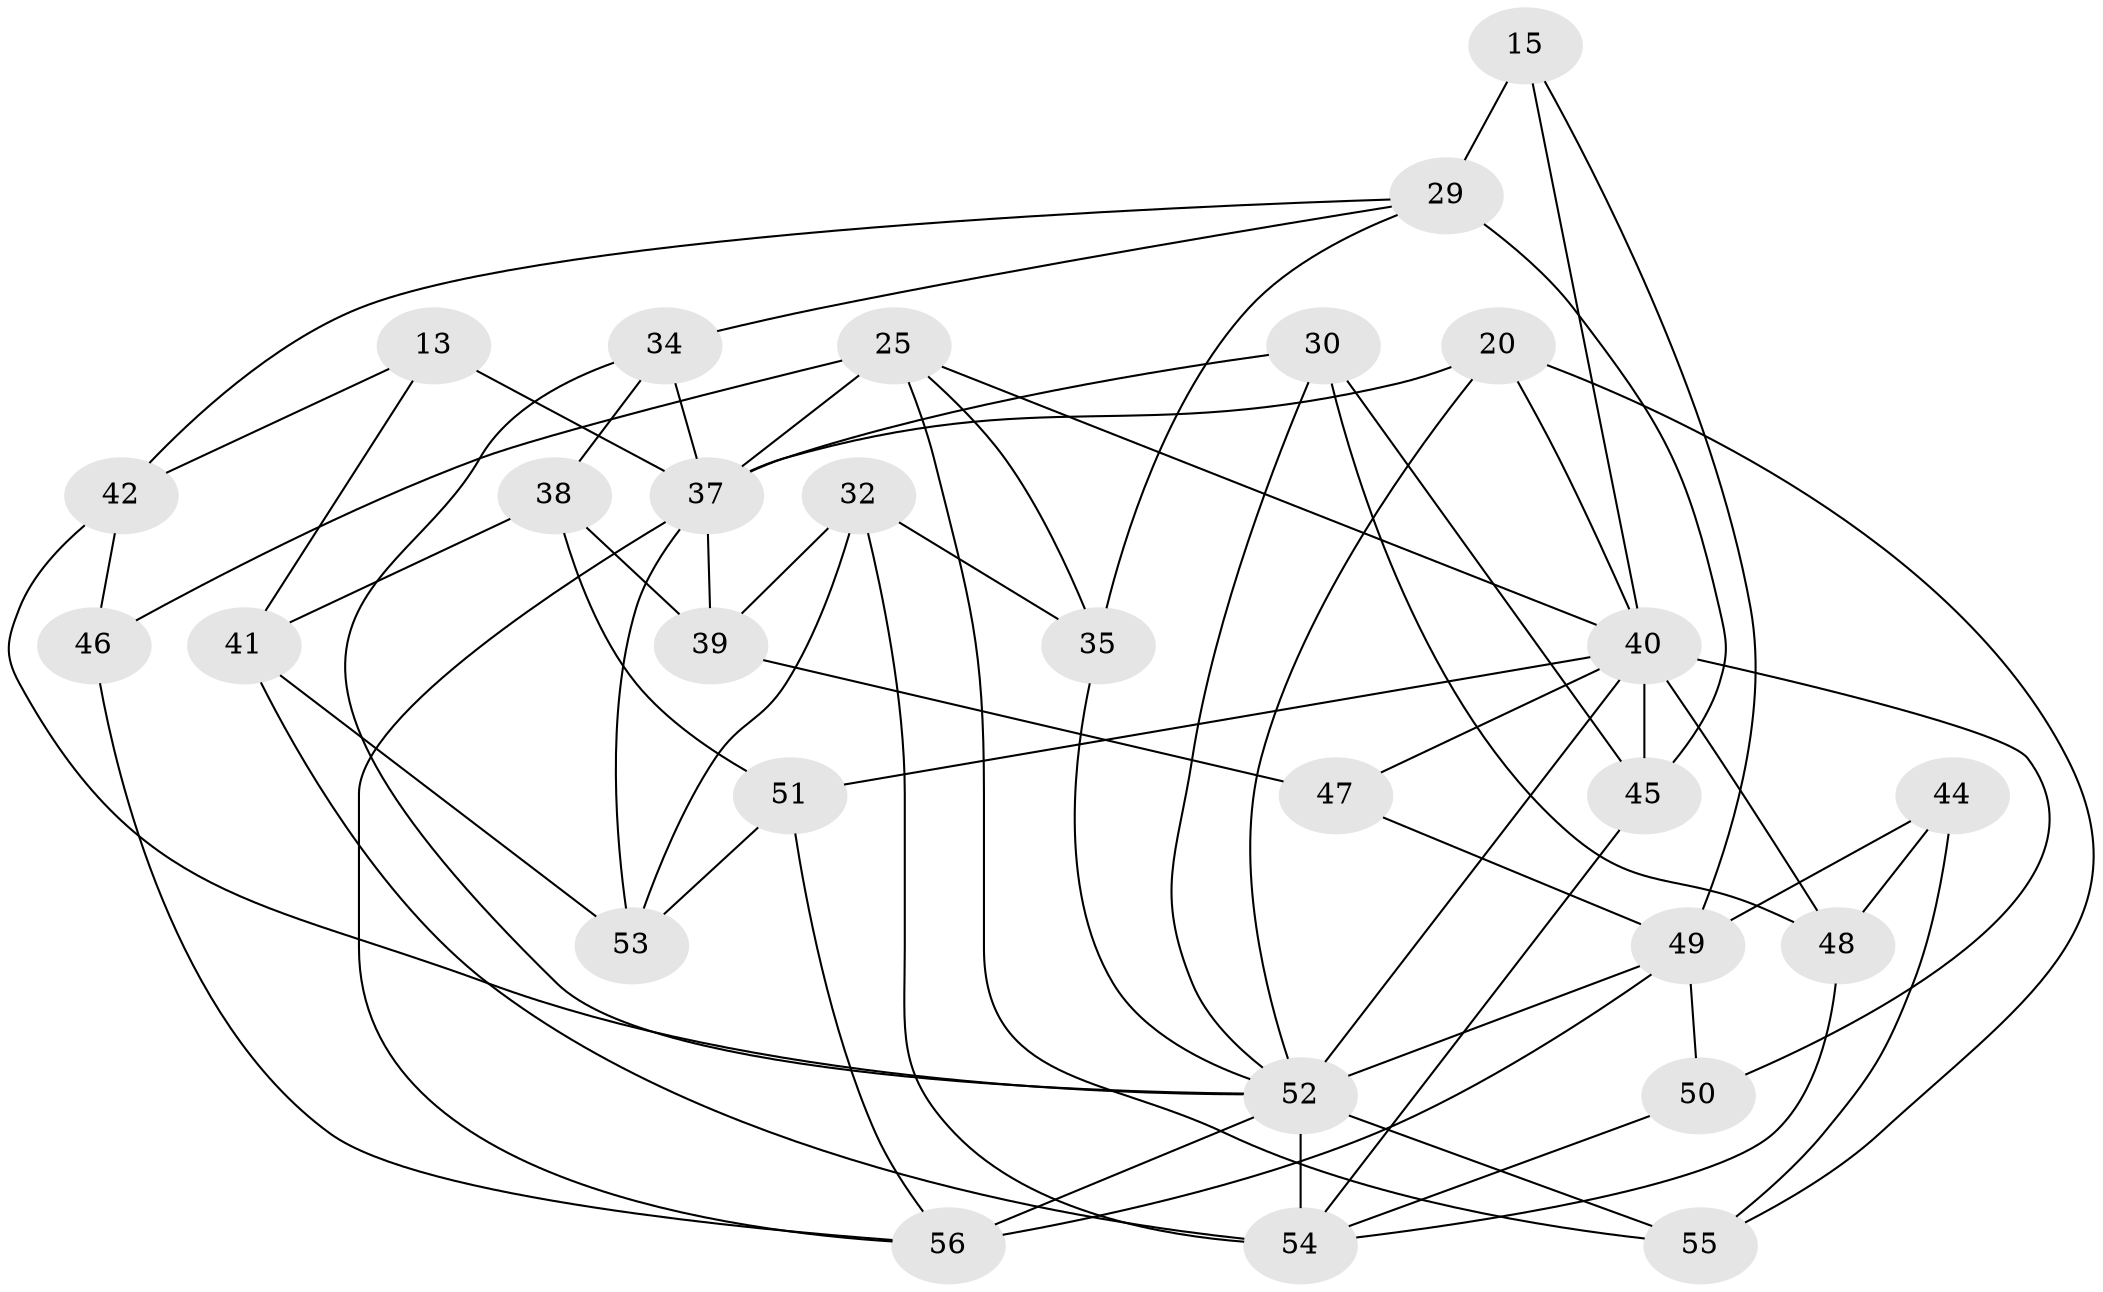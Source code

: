 // original degree distribution, {4: 1.0}
// Generated by graph-tools (version 1.1) at 2025/56/03/09/25 04:56:16]
// undirected, 28 vertices, 64 edges
graph export_dot {
graph [start="1"]
  node [color=gray90,style=filled];
  13;
  15;
  20 [super="+1"];
  25 [super="+23"];
  29 [super="+6"];
  30 [super="+21"];
  32;
  34;
  35;
  37 [super="+12+27"];
  38;
  39;
  40 [super="+36+33"];
  41;
  42;
  44;
  45;
  46;
  47;
  48 [super="+9"];
  49 [super="+2+24"];
  50 [super="+43"];
  51;
  52 [super="+5+14+31"];
  53;
  54 [super="+26+18"];
  55 [super="+4"];
  56 [super="+7"];
  13 -- 42;
  13 -- 37 [weight=2];
  13 -- 41;
  15 -- 29 [weight=2];
  15 -- 49;
  15 -- 40;
  20 -- 40;
  20 -- 37;
  20 -- 55 [weight=2];
  20 -- 52 [weight=2];
  25 -- 46 [weight=2];
  25 -- 35;
  25 -- 40;
  25 -- 55;
  25 -- 37;
  29 -- 42;
  29 -- 45;
  29 -- 34;
  29 -- 35;
  30 -- 48 [weight=2];
  30 -- 37 [weight=2];
  30 -- 45;
  30 -- 52;
  32 -- 53;
  32 -- 35;
  32 -- 39;
  32 -- 54;
  34 -- 38;
  34 -- 37;
  34 -- 52;
  35 -- 52;
  37 -- 39;
  37 -- 53;
  37 -- 56;
  38 -- 39;
  38 -- 51;
  38 -- 41;
  39 -- 47;
  40 -- 48;
  40 -- 50 [weight=3];
  40 -- 51;
  40 -- 47 [weight=2];
  40 -- 45;
  40 -- 52;
  41 -- 54;
  41 -- 53;
  42 -- 52;
  42 -- 46;
  44 -- 55;
  44 -- 49 [weight=2];
  44 -- 48;
  45 -- 54;
  46 -- 56;
  47 -- 49;
  48 -- 54 [weight=2];
  49 -- 50 [weight=2];
  49 -- 52 [weight=2];
  49 -- 56 [weight=2];
  50 -- 54;
  51 -- 53;
  51 -- 56;
  52 -- 54 [weight=4];
  52 -- 55 [weight=2];
  52 -- 56;
}
